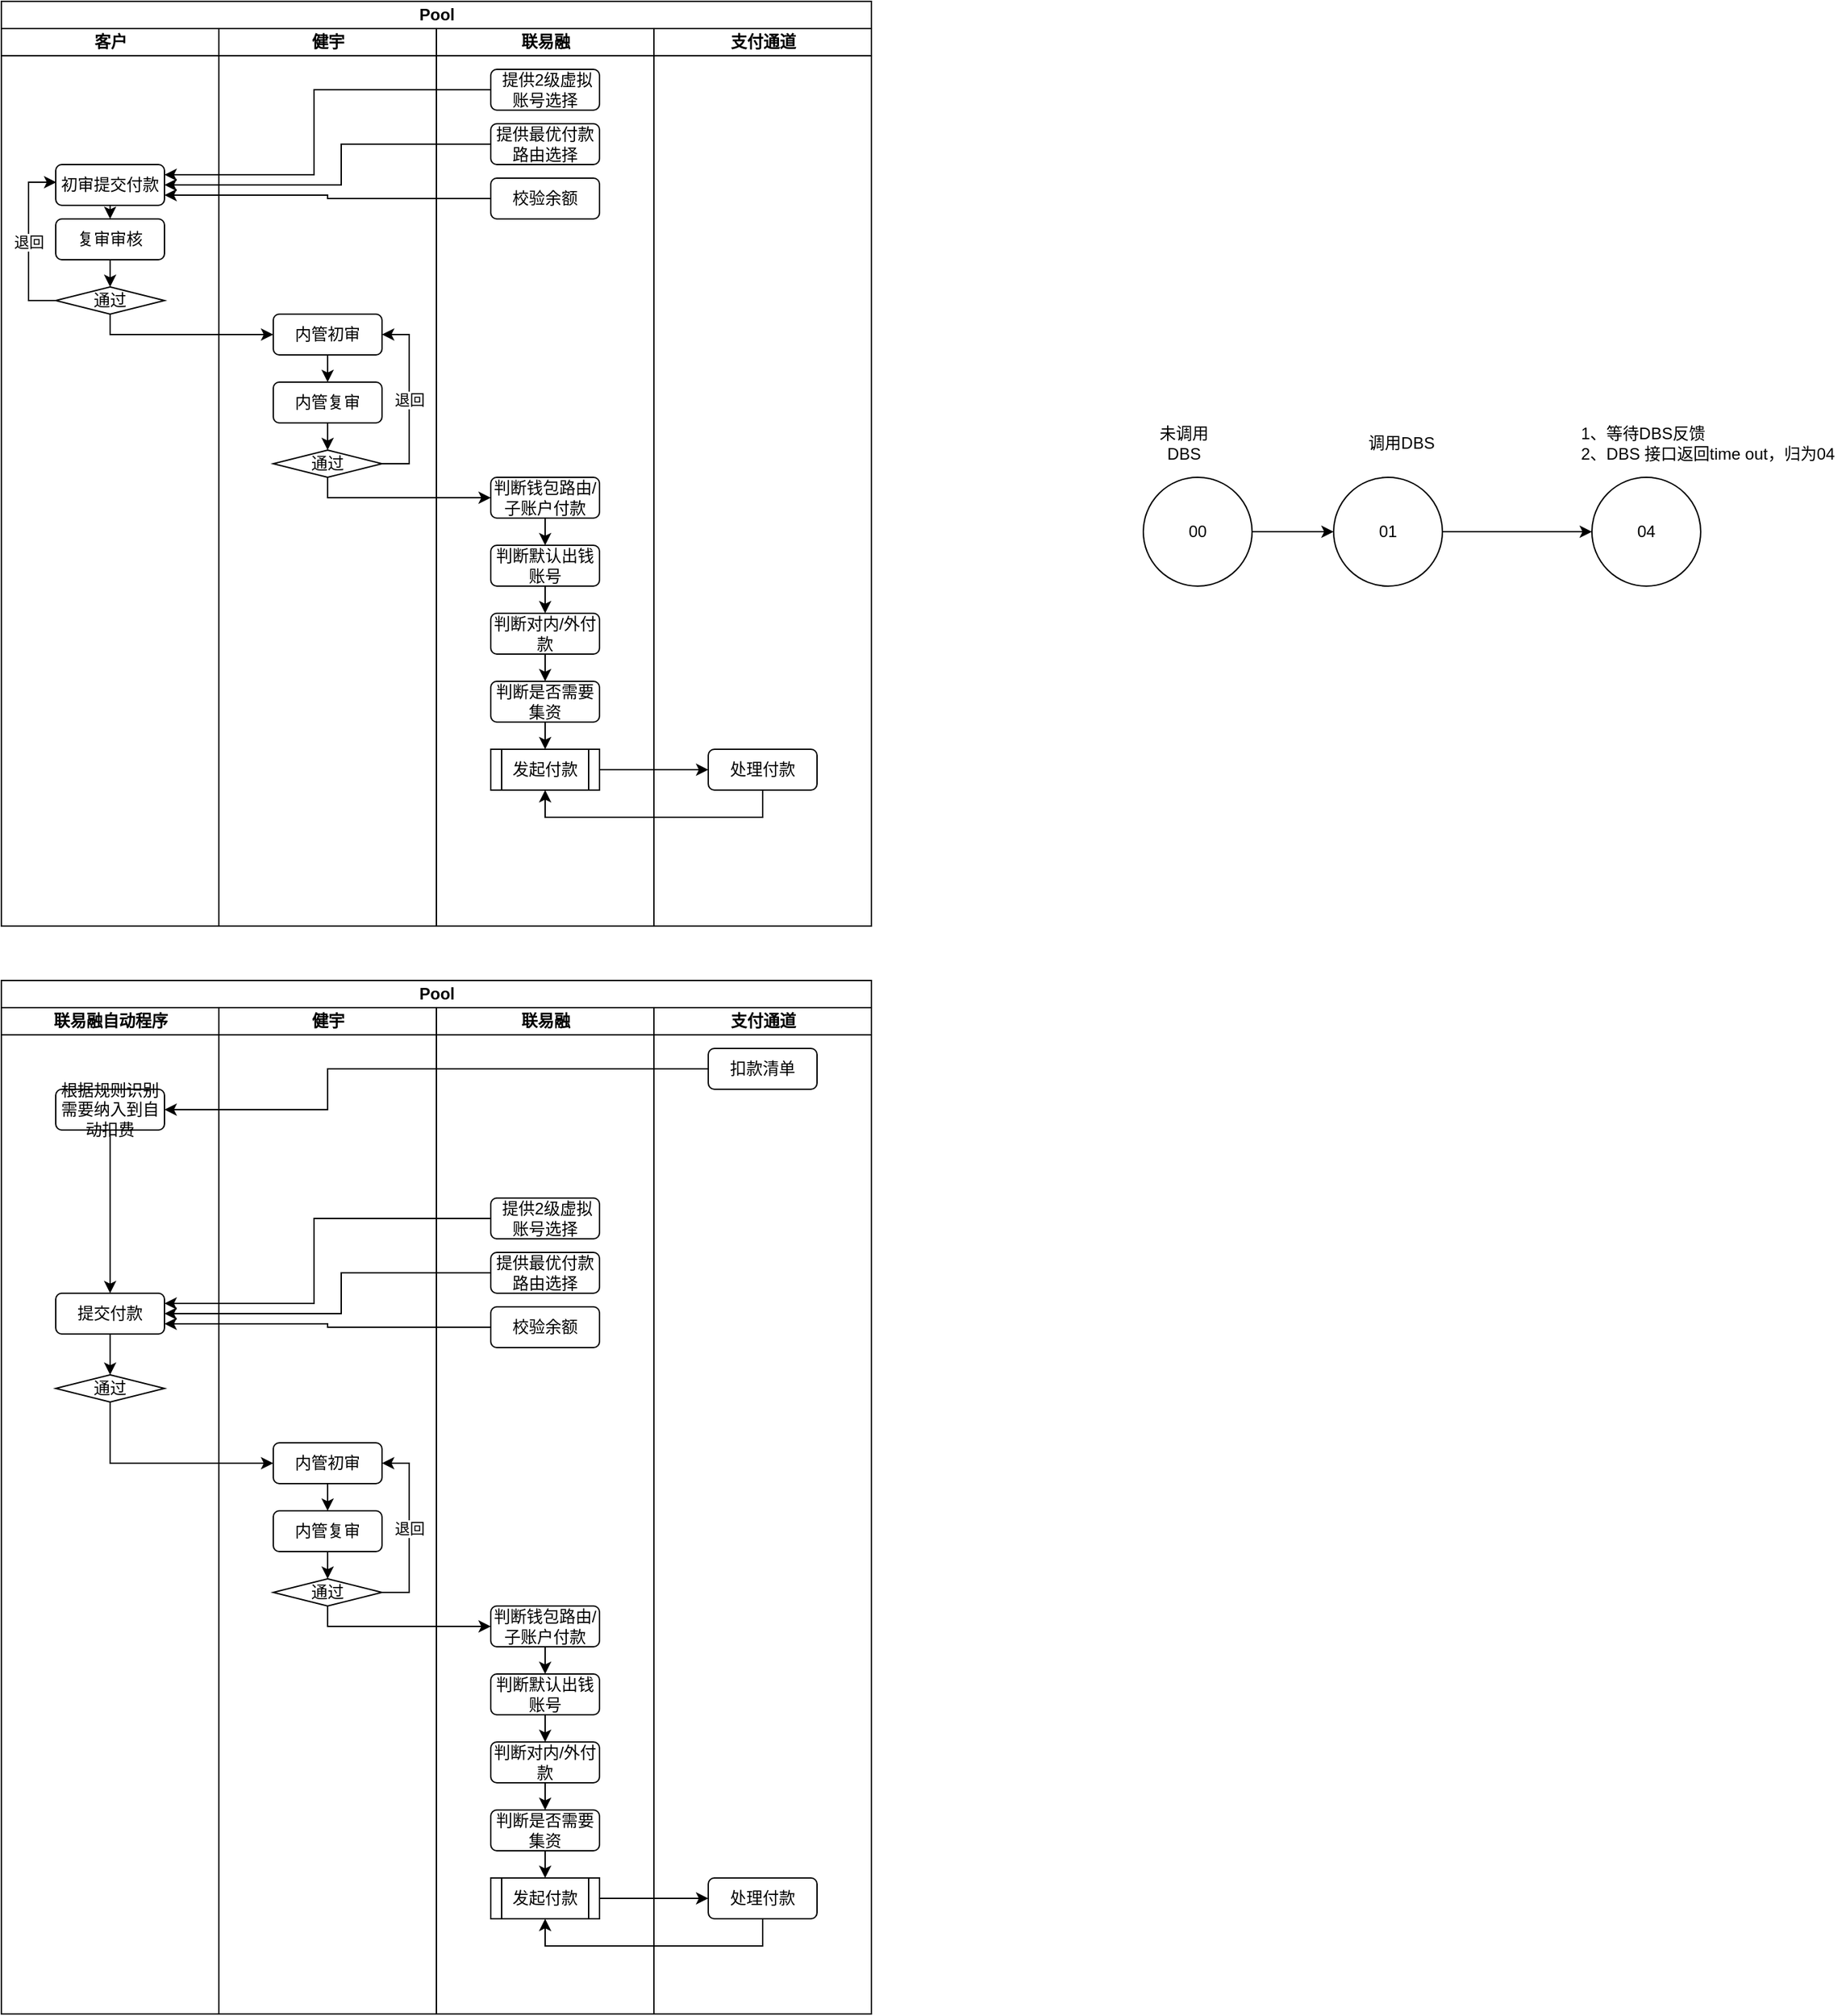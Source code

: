 <mxfile version="21.6.1" type="github">
  <diagram name="第 1 页" id="-03Gn73uHck9jwQGTfGm">
    <mxGraphModel dx="989" dy="557" grid="1" gridSize="10" guides="1" tooltips="1" connect="1" arrows="1" fold="1" page="1" pageScale="1" pageWidth="827" pageHeight="1169" math="0" shadow="0">
      <root>
        <mxCell id="0" />
        <mxCell id="1" parent="0" />
        <mxCell id="CoPd3ULI95kJ3X9n0NOn-1" value="Pool" style="swimlane;childLayout=stackLayout;resizeParent=1;resizeParentMax=0;startSize=20;html=1;" vertex="1" parent="1">
          <mxGeometry x="40.0" y="40" width="640" height="680" as="geometry" />
        </mxCell>
        <mxCell id="CoPd3ULI95kJ3X9n0NOn-2" value="客户" style="swimlane;startSize=20;html=1;" vertex="1" parent="CoPd3ULI95kJ3X9n0NOn-1">
          <mxGeometry y="20" width="160" height="660" as="geometry" />
        </mxCell>
        <mxCell id="CoPd3ULI95kJ3X9n0NOn-46" style="edgeStyle=orthogonalEdgeStyle;rounded=0;orthogonalLoop=1;jettySize=auto;html=1;exitX=0.5;exitY=1;exitDx=0;exitDy=0;entryX=0.5;entryY=0;entryDx=0;entryDy=0;" edge="1" parent="CoPd3ULI95kJ3X9n0NOn-2" source="CoPd3ULI95kJ3X9n0NOn-7" target="CoPd3ULI95kJ3X9n0NOn-31">
          <mxGeometry relative="1" as="geometry" />
        </mxCell>
        <mxCell id="CoPd3ULI95kJ3X9n0NOn-7" value="初审提交付款" style="rounded=1;whiteSpace=wrap;html=1;" vertex="1" parent="CoPd3ULI95kJ3X9n0NOn-2">
          <mxGeometry x="40" y="100" width="80" height="30" as="geometry" />
        </mxCell>
        <mxCell id="CoPd3ULI95kJ3X9n0NOn-11" value="退回" style="edgeStyle=orthogonalEdgeStyle;rounded=0;orthogonalLoop=1;jettySize=auto;html=1;exitX=0;exitY=0.5;exitDx=0;exitDy=0;entryX=0.005;entryY=0.434;entryDx=0;entryDy=0;entryPerimeter=0;" edge="1" parent="CoPd3ULI95kJ3X9n0NOn-2" source="CoPd3ULI95kJ3X9n0NOn-9" target="CoPd3ULI95kJ3X9n0NOn-7">
          <mxGeometry relative="1" as="geometry" />
        </mxCell>
        <mxCell id="CoPd3ULI95kJ3X9n0NOn-9" value="通过" style="rhombus;whiteSpace=wrap;html=1;" vertex="1" parent="CoPd3ULI95kJ3X9n0NOn-2">
          <mxGeometry x="40" y="190" width="80" height="20" as="geometry" />
        </mxCell>
        <mxCell id="CoPd3ULI95kJ3X9n0NOn-31" value="复审审核" style="rounded=1;whiteSpace=wrap;html=1;" vertex="1" parent="CoPd3ULI95kJ3X9n0NOn-2">
          <mxGeometry x="40" y="140" width="80" height="30" as="geometry" />
        </mxCell>
        <mxCell id="CoPd3ULI95kJ3X9n0NOn-10" style="edgeStyle=orthogonalEdgeStyle;rounded=0;orthogonalLoop=1;jettySize=auto;html=1;exitX=0.5;exitY=1;exitDx=0;exitDy=0;entryX=0.5;entryY=0;entryDx=0;entryDy=0;" edge="1" parent="CoPd3ULI95kJ3X9n0NOn-2" source="CoPd3ULI95kJ3X9n0NOn-31" target="CoPd3ULI95kJ3X9n0NOn-9">
          <mxGeometry relative="1" as="geometry">
            <mxPoint x="80.0" y="220" as="sourcePoint" />
          </mxGeometry>
        </mxCell>
        <mxCell id="CoPd3ULI95kJ3X9n0NOn-20" style="edgeStyle=orthogonalEdgeStyle;rounded=0;orthogonalLoop=1;jettySize=auto;html=1;exitX=0.5;exitY=1;exitDx=0;exitDy=0;entryX=0;entryY=0.5;entryDx=0;entryDy=0;" edge="1" parent="CoPd3ULI95kJ3X9n0NOn-1" source="CoPd3ULI95kJ3X9n0NOn-9" target="CoPd3ULI95kJ3X9n0NOn-18">
          <mxGeometry relative="1" as="geometry">
            <Array as="points">
              <mxPoint x="80" y="245" />
            </Array>
          </mxGeometry>
        </mxCell>
        <mxCell id="CoPd3ULI95kJ3X9n0NOn-3" value="健宇" style="swimlane;startSize=20;html=1;" vertex="1" parent="CoPd3ULI95kJ3X9n0NOn-1">
          <mxGeometry x="160" y="20" width="160" height="660" as="geometry" />
        </mxCell>
        <mxCell id="CoPd3ULI95kJ3X9n0NOn-24" style="edgeStyle=orthogonalEdgeStyle;rounded=0;orthogonalLoop=1;jettySize=auto;html=1;exitX=0.5;exitY=1;exitDx=0;exitDy=0;entryX=0.5;entryY=0;entryDx=0;entryDy=0;" edge="1" parent="CoPd3ULI95kJ3X9n0NOn-3" source="CoPd3ULI95kJ3X9n0NOn-18" target="CoPd3ULI95kJ3X9n0NOn-21">
          <mxGeometry relative="1" as="geometry" />
        </mxCell>
        <mxCell id="CoPd3ULI95kJ3X9n0NOn-18" value="内管初审" style="rounded=1;whiteSpace=wrap;html=1;" vertex="1" parent="CoPd3ULI95kJ3X9n0NOn-3">
          <mxGeometry x="40" y="210" width="80" height="30" as="geometry" />
        </mxCell>
        <mxCell id="CoPd3ULI95kJ3X9n0NOn-21" value="内管复审" style="rounded=1;whiteSpace=wrap;html=1;" vertex="1" parent="CoPd3ULI95kJ3X9n0NOn-3">
          <mxGeometry x="40" y="260" width="80" height="30" as="geometry" />
        </mxCell>
        <mxCell id="CoPd3ULI95kJ3X9n0NOn-25" value="退回" style="edgeStyle=orthogonalEdgeStyle;rounded=0;orthogonalLoop=1;jettySize=auto;html=1;exitX=1;exitY=0.5;exitDx=0;exitDy=0;entryX=1;entryY=0.5;entryDx=0;entryDy=0;" edge="1" parent="CoPd3ULI95kJ3X9n0NOn-3" source="CoPd3ULI95kJ3X9n0NOn-22" target="CoPd3ULI95kJ3X9n0NOn-18">
          <mxGeometry relative="1" as="geometry" />
        </mxCell>
        <mxCell id="CoPd3ULI95kJ3X9n0NOn-22" value="通过" style="rhombus;whiteSpace=wrap;html=1;" vertex="1" parent="CoPd3ULI95kJ3X9n0NOn-3">
          <mxGeometry x="40" y="310" width="80" height="20" as="geometry" />
        </mxCell>
        <mxCell id="CoPd3ULI95kJ3X9n0NOn-23" style="edgeStyle=orthogonalEdgeStyle;rounded=0;orthogonalLoop=1;jettySize=auto;html=1;exitX=0.5;exitY=1;exitDx=0;exitDy=0;entryX=0.5;entryY=0;entryDx=0;entryDy=0;" edge="1" parent="CoPd3ULI95kJ3X9n0NOn-3" source="CoPd3ULI95kJ3X9n0NOn-21" target="CoPd3ULI95kJ3X9n0NOn-22">
          <mxGeometry relative="1" as="geometry" />
        </mxCell>
        <mxCell id="CoPd3ULI95kJ3X9n0NOn-4" value="联易融" style="swimlane;startSize=20;html=1;" vertex="1" parent="CoPd3ULI95kJ3X9n0NOn-1">
          <mxGeometry x="320" y="20" width="160" height="660" as="geometry" />
        </mxCell>
        <mxCell id="CoPd3ULI95kJ3X9n0NOn-35" style="edgeStyle=orthogonalEdgeStyle;rounded=0;orthogonalLoop=1;jettySize=auto;html=1;exitX=0.5;exitY=1;exitDx=0;exitDy=0;entryX=0.5;entryY=0;entryDx=0;entryDy=0;" edge="1" parent="CoPd3ULI95kJ3X9n0NOn-4" source="CoPd3ULI95kJ3X9n0NOn-28" target="CoPd3ULI95kJ3X9n0NOn-34">
          <mxGeometry relative="1" as="geometry" />
        </mxCell>
        <mxCell id="CoPd3ULI95kJ3X9n0NOn-28" value="判断钱包路由/子账户付款" style="rounded=1;whiteSpace=wrap;html=1;" vertex="1" parent="CoPd3ULI95kJ3X9n0NOn-4">
          <mxGeometry x="40" y="330" width="80" height="30" as="geometry" />
        </mxCell>
        <mxCell id="CoPd3ULI95kJ3X9n0NOn-37" style="edgeStyle=orthogonalEdgeStyle;rounded=0;orthogonalLoop=1;jettySize=auto;html=1;exitX=0.5;exitY=1;exitDx=0;exitDy=0;entryX=0.5;entryY=0;entryDx=0;entryDy=0;" edge="1" parent="CoPd3ULI95kJ3X9n0NOn-4" source="CoPd3ULI95kJ3X9n0NOn-34" target="CoPd3ULI95kJ3X9n0NOn-36">
          <mxGeometry relative="1" as="geometry" />
        </mxCell>
        <mxCell id="CoPd3ULI95kJ3X9n0NOn-34" value="判断默认出钱账号" style="rounded=1;whiteSpace=wrap;html=1;" vertex="1" parent="CoPd3ULI95kJ3X9n0NOn-4">
          <mxGeometry x="40" y="380" width="80" height="30" as="geometry" />
        </mxCell>
        <mxCell id="CoPd3ULI95kJ3X9n0NOn-47" style="edgeStyle=orthogonalEdgeStyle;rounded=0;orthogonalLoop=1;jettySize=auto;html=1;exitX=0.5;exitY=1;exitDx=0;exitDy=0;entryX=0.5;entryY=0;entryDx=0;entryDy=0;" edge="1" parent="CoPd3ULI95kJ3X9n0NOn-4" source="CoPd3ULI95kJ3X9n0NOn-36" target="CoPd3ULI95kJ3X9n0NOn-38">
          <mxGeometry relative="1" as="geometry" />
        </mxCell>
        <mxCell id="CoPd3ULI95kJ3X9n0NOn-36" value="判断对内/外付款" style="rounded=1;whiteSpace=wrap;html=1;" vertex="1" parent="CoPd3ULI95kJ3X9n0NOn-4">
          <mxGeometry x="40" y="430" width="80" height="30" as="geometry" />
        </mxCell>
        <mxCell id="CoPd3ULI95kJ3X9n0NOn-61" style="edgeStyle=orthogonalEdgeStyle;rounded=0;orthogonalLoop=1;jettySize=auto;html=1;exitX=0.5;exitY=1;exitDx=0;exitDy=0;entryX=0.5;entryY=0;entryDx=0;entryDy=0;" edge="1" parent="CoPd3ULI95kJ3X9n0NOn-4" source="CoPd3ULI95kJ3X9n0NOn-38" target="CoPd3ULI95kJ3X9n0NOn-60">
          <mxGeometry relative="1" as="geometry" />
        </mxCell>
        <mxCell id="CoPd3ULI95kJ3X9n0NOn-38" value="判断是否需要集资" style="rounded=1;whiteSpace=wrap;html=1;" vertex="1" parent="CoPd3ULI95kJ3X9n0NOn-4">
          <mxGeometry x="40" y="480" width="80" height="30" as="geometry" />
        </mxCell>
        <mxCell id="CoPd3ULI95kJ3X9n0NOn-39" value="&amp;nbsp;提供2级虚拟账号选择" style="rounded=1;whiteSpace=wrap;html=1;" vertex="1" parent="CoPd3ULI95kJ3X9n0NOn-4">
          <mxGeometry x="40" y="30" width="80" height="30" as="geometry" />
        </mxCell>
        <mxCell id="CoPd3ULI95kJ3X9n0NOn-41" value="提供最优付款路由选择" style="rounded=1;whiteSpace=wrap;html=1;" vertex="1" parent="CoPd3ULI95kJ3X9n0NOn-4">
          <mxGeometry x="40" y="70" width="80" height="30" as="geometry" />
        </mxCell>
        <mxCell id="CoPd3ULI95kJ3X9n0NOn-44" value="校验余额" style="rounded=1;whiteSpace=wrap;html=1;" vertex="1" parent="CoPd3ULI95kJ3X9n0NOn-4">
          <mxGeometry x="40" y="110" width="80" height="30" as="geometry" />
        </mxCell>
        <mxCell id="CoPd3ULI95kJ3X9n0NOn-64" style="edgeStyle=orthogonalEdgeStyle;rounded=0;orthogonalLoop=1;jettySize=auto;html=1;exitX=1;exitY=0.5;exitDx=0;exitDy=0;" edge="1" parent="CoPd3ULI95kJ3X9n0NOn-4" source="CoPd3ULI95kJ3X9n0NOn-60">
          <mxGeometry relative="1" as="geometry">
            <mxPoint x="200.0" y="545" as="targetPoint" />
          </mxGeometry>
        </mxCell>
        <mxCell id="CoPd3ULI95kJ3X9n0NOn-60" value="发起付款" style="shape=process;whiteSpace=wrap;html=1;backgroundOutline=1;" vertex="1" parent="CoPd3ULI95kJ3X9n0NOn-4">
          <mxGeometry x="40" y="530" width="80" height="30" as="geometry" />
        </mxCell>
        <mxCell id="CoPd3ULI95kJ3X9n0NOn-5" value="支付通道" style="swimlane;startSize=20;html=1;" vertex="1" parent="CoPd3ULI95kJ3X9n0NOn-1">
          <mxGeometry x="480" y="20" width="160" height="660" as="geometry" />
        </mxCell>
        <mxCell id="CoPd3ULI95kJ3X9n0NOn-63" value="处理付款" style="rounded=1;whiteSpace=wrap;html=1;" vertex="1" parent="CoPd3ULI95kJ3X9n0NOn-5">
          <mxGeometry x="40" y="530" width="80" height="30" as="geometry" />
        </mxCell>
        <mxCell id="CoPd3ULI95kJ3X9n0NOn-27" style="edgeStyle=orthogonalEdgeStyle;rounded=0;orthogonalLoop=1;jettySize=auto;html=1;exitX=0.5;exitY=1;exitDx=0;exitDy=0;entryX=0;entryY=0.5;entryDx=0;entryDy=0;" edge="1" parent="CoPd3ULI95kJ3X9n0NOn-1" source="CoPd3ULI95kJ3X9n0NOn-22" target="CoPd3ULI95kJ3X9n0NOn-28">
          <mxGeometry relative="1" as="geometry">
            <mxPoint x="360" y="415.5" as="targetPoint" />
            <Array as="points">
              <mxPoint x="240" y="365" />
            </Array>
          </mxGeometry>
        </mxCell>
        <mxCell id="CoPd3ULI95kJ3X9n0NOn-42" style="edgeStyle=orthogonalEdgeStyle;rounded=0;orthogonalLoop=1;jettySize=auto;html=1;exitX=0;exitY=0.5;exitDx=0;exitDy=0;entryX=1;entryY=0.25;entryDx=0;entryDy=0;" edge="1" parent="CoPd3ULI95kJ3X9n0NOn-1" source="CoPd3ULI95kJ3X9n0NOn-39" target="CoPd3ULI95kJ3X9n0NOn-7">
          <mxGeometry relative="1" as="geometry">
            <Array as="points">
              <mxPoint x="230" y="65" />
              <mxPoint x="230" y="128" />
            </Array>
          </mxGeometry>
        </mxCell>
        <mxCell id="CoPd3ULI95kJ3X9n0NOn-43" style="edgeStyle=orthogonalEdgeStyle;rounded=0;orthogonalLoop=1;jettySize=auto;html=1;exitX=0;exitY=0.5;exitDx=0;exitDy=0;entryX=1;entryY=0.5;entryDx=0;entryDy=0;" edge="1" parent="CoPd3ULI95kJ3X9n0NOn-1" source="CoPd3ULI95kJ3X9n0NOn-41" target="CoPd3ULI95kJ3X9n0NOn-7">
          <mxGeometry relative="1" as="geometry">
            <Array as="points">
              <mxPoint x="250" y="105" />
              <mxPoint x="250" y="135" />
            </Array>
          </mxGeometry>
        </mxCell>
        <mxCell id="CoPd3ULI95kJ3X9n0NOn-45" style="edgeStyle=orthogonalEdgeStyle;rounded=0;orthogonalLoop=1;jettySize=auto;html=1;exitX=0;exitY=0.5;exitDx=0;exitDy=0;entryX=1;entryY=0.75;entryDx=0;entryDy=0;" edge="1" parent="CoPd3ULI95kJ3X9n0NOn-1" source="CoPd3ULI95kJ3X9n0NOn-44" target="CoPd3ULI95kJ3X9n0NOn-7">
          <mxGeometry relative="1" as="geometry" />
        </mxCell>
        <mxCell id="CoPd3ULI95kJ3X9n0NOn-65" style="edgeStyle=orthogonalEdgeStyle;rounded=0;orthogonalLoop=1;jettySize=auto;html=1;exitX=0.5;exitY=1;exitDx=0;exitDy=0;entryX=0.5;entryY=1;entryDx=0;entryDy=0;" edge="1" parent="CoPd3ULI95kJ3X9n0NOn-1" source="CoPd3ULI95kJ3X9n0NOn-63" target="CoPd3ULI95kJ3X9n0NOn-60">
          <mxGeometry relative="1" as="geometry" />
        </mxCell>
        <mxCell id="CoPd3ULI95kJ3X9n0NOn-50" style="edgeStyle=orthogonalEdgeStyle;rounded=0;orthogonalLoop=1;jettySize=auto;html=1;exitX=1;exitY=0.5;exitDx=0;exitDy=0;entryX=0;entryY=0.5;entryDx=0;entryDy=0;" edge="1" parent="1" source="CoPd3ULI95kJ3X9n0NOn-48" target="CoPd3ULI95kJ3X9n0NOn-49">
          <mxGeometry relative="1" as="geometry" />
        </mxCell>
        <mxCell id="CoPd3ULI95kJ3X9n0NOn-48" value="01" style="ellipse;whiteSpace=wrap;html=1;aspect=fixed;" vertex="1" parent="1">
          <mxGeometry x="1020" y="390" width="80" height="80" as="geometry" />
        </mxCell>
        <mxCell id="CoPd3ULI95kJ3X9n0NOn-49" value="04" style="ellipse;whiteSpace=wrap;html=1;aspect=fixed;" vertex="1" parent="1">
          <mxGeometry x="1210" y="390" width="80" height="80" as="geometry" />
        </mxCell>
        <mxCell id="CoPd3ULI95kJ3X9n0NOn-55" style="edgeStyle=orthogonalEdgeStyle;rounded=0;orthogonalLoop=1;jettySize=auto;html=1;exitX=1;exitY=0.5;exitDx=0;exitDy=0;entryX=0;entryY=0.5;entryDx=0;entryDy=0;" edge="1" parent="1" source="CoPd3ULI95kJ3X9n0NOn-51" target="CoPd3ULI95kJ3X9n0NOn-48">
          <mxGeometry relative="1" as="geometry" />
        </mxCell>
        <mxCell id="CoPd3ULI95kJ3X9n0NOn-51" value="00" style="ellipse;whiteSpace=wrap;html=1;aspect=fixed;" vertex="1" parent="1">
          <mxGeometry x="880" y="390" width="80" height="80" as="geometry" />
        </mxCell>
        <mxCell id="CoPd3ULI95kJ3X9n0NOn-52" value="未调用DBS" style="text;html=1;strokeColor=none;fillColor=none;align=center;verticalAlign=middle;whiteSpace=wrap;rounded=0;" vertex="1" parent="1">
          <mxGeometry x="880" y="350" width="60" height="30" as="geometry" />
        </mxCell>
        <mxCell id="CoPd3ULI95kJ3X9n0NOn-53" value="调用DBS" style="text;html=1;strokeColor=none;fillColor=none;align=center;verticalAlign=middle;whiteSpace=wrap;rounded=0;" vertex="1" parent="1">
          <mxGeometry x="1040" y="350" width="60" height="30" as="geometry" />
        </mxCell>
        <mxCell id="CoPd3ULI95kJ3X9n0NOn-54" value="1、等待DBS反馈&lt;br&gt;2、DBS 接口返回time out，归为04" style="text;html=1;strokeColor=none;fillColor=none;align=left;verticalAlign=middle;whiteSpace=wrap;rounded=0;" vertex="1" parent="1">
          <mxGeometry x="1200" y="350" width="190" height="30" as="geometry" />
        </mxCell>
        <mxCell id="CoPd3ULI95kJ3X9n0NOn-66" value="Pool" style="swimlane;childLayout=stackLayout;resizeParent=1;resizeParentMax=0;startSize=20;html=1;" vertex="1" parent="1">
          <mxGeometry x="40.0" y="760" width="640" height="760" as="geometry" />
        </mxCell>
        <mxCell id="CoPd3ULI95kJ3X9n0NOn-74" style="edgeStyle=orthogonalEdgeStyle;rounded=0;orthogonalLoop=1;jettySize=auto;html=1;exitX=0.5;exitY=1;exitDx=0;exitDy=0;entryX=0;entryY=0.5;entryDx=0;entryDy=0;" edge="1" parent="CoPd3ULI95kJ3X9n0NOn-66" source="CoPd3ULI95kJ3X9n0NOn-71" target="CoPd3ULI95kJ3X9n0NOn-77">
          <mxGeometry relative="1" as="geometry">
            <Array as="points">
              <mxPoint x="80" y="355" />
            </Array>
          </mxGeometry>
        </mxCell>
        <mxCell id="CoPd3ULI95kJ3X9n0NOn-98" style="edgeStyle=orthogonalEdgeStyle;rounded=0;orthogonalLoop=1;jettySize=auto;html=1;exitX=0.5;exitY=1;exitDx=0;exitDy=0;entryX=0;entryY=0.5;entryDx=0;entryDy=0;" edge="1" parent="CoPd3ULI95kJ3X9n0NOn-66" source="CoPd3ULI95kJ3X9n0NOn-80" target="CoPd3ULI95kJ3X9n0NOn-84">
          <mxGeometry relative="1" as="geometry">
            <mxPoint x="360" y="525.5" as="targetPoint" />
            <Array as="points">
              <mxPoint x="240" y="475" />
            </Array>
          </mxGeometry>
        </mxCell>
        <mxCell id="CoPd3ULI95kJ3X9n0NOn-99" style="edgeStyle=orthogonalEdgeStyle;rounded=0;orthogonalLoop=1;jettySize=auto;html=1;exitX=0;exitY=0.5;exitDx=0;exitDy=0;entryX=1;entryY=0.25;entryDx=0;entryDy=0;" edge="1" parent="CoPd3ULI95kJ3X9n0NOn-66" source="CoPd3ULI95kJ3X9n0NOn-91" target="CoPd3ULI95kJ3X9n0NOn-69">
          <mxGeometry relative="1" as="geometry">
            <Array as="points">
              <mxPoint x="230" y="175" />
              <mxPoint x="230" y="238" />
            </Array>
          </mxGeometry>
        </mxCell>
        <mxCell id="CoPd3ULI95kJ3X9n0NOn-100" style="edgeStyle=orthogonalEdgeStyle;rounded=0;orthogonalLoop=1;jettySize=auto;html=1;exitX=0;exitY=0.5;exitDx=0;exitDy=0;entryX=1;entryY=0.5;entryDx=0;entryDy=0;" edge="1" parent="CoPd3ULI95kJ3X9n0NOn-66" source="CoPd3ULI95kJ3X9n0NOn-92" target="CoPd3ULI95kJ3X9n0NOn-69">
          <mxGeometry relative="1" as="geometry">
            <Array as="points">
              <mxPoint x="250" y="215" />
              <mxPoint x="250" y="245" />
            </Array>
          </mxGeometry>
        </mxCell>
        <mxCell id="CoPd3ULI95kJ3X9n0NOn-101" style="edgeStyle=orthogonalEdgeStyle;rounded=0;orthogonalLoop=1;jettySize=auto;html=1;exitX=0;exitY=0.5;exitDx=0;exitDy=0;entryX=1;entryY=0.75;entryDx=0;entryDy=0;" edge="1" parent="CoPd3ULI95kJ3X9n0NOn-66" source="CoPd3ULI95kJ3X9n0NOn-93" target="CoPd3ULI95kJ3X9n0NOn-69">
          <mxGeometry relative="1" as="geometry" />
        </mxCell>
        <mxCell id="CoPd3ULI95kJ3X9n0NOn-102" style="edgeStyle=orthogonalEdgeStyle;rounded=0;orthogonalLoop=1;jettySize=auto;html=1;exitX=0.5;exitY=1;exitDx=0;exitDy=0;entryX=0.5;entryY=1;entryDx=0;entryDy=0;" edge="1" parent="CoPd3ULI95kJ3X9n0NOn-66" source="CoPd3ULI95kJ3X9n0NOn-97" target="CoPd3ULI95kJ3X9n0NOn-95">
          <mxGeometry relative="1" as="geometry" />
        </mxCell>
        <mxCell id="CoPd3ULI95kJ3X9n0NOn-67" value="联易融自动程序" style="swimlane;startSize=20;html=1;" vertex="1" parent="CoPd3ULI95kJ3X9n0NOn-66">
          <mxGeometry y="20" width="160" height="740" as="geometry" />
        </mxCell>
        <mxCell id="CoPd3ULI95kJ3X9n0NOn-108" style="edgeStyle=orthogonalEdgeStyle;rounded=0;orthogonalLoop=1;jettySize=auto;html=1;exitX=0.5;exitY=1;exitDx=0;exitDy=0;entryX=0.5;entryY=0;entryDx=0;entryDy=0;" edge="1" parent="CoPd3ULI95kJ3X9n0NOn-67" source="CoPd3ULI95kJ3X9n0NOn-69" target="CoPd3ULI95kJ3X9n0NOn-71">
          <mxGeometry relative="1" as="geometry" />
        </mxCell>
        <mxCell id="CoPd3ULI95kJ3X9n0NOn-69" value="提交付款" style="rounded=1;whiteSpace=wrap;html=1;" vertex="1" parent="CoPd3ULI95kJ3X9n0NOn-67">
          <mxGeometry x="40" y="210" width="80" height="30" as="geometry" />
        </mxCell>
        <mxCell id="CoPd3ULI95kJ3X9n0NOn-71" value="通过" style="rhombus;whiteSpace=wrap;html=1;" vertex="1" parent="CoPd3ULI95kJ3X9n0NOn-67">
          <mxGeometry x="40" y="270" width="80" height="20" as="geometry" />
        </mxCell>
        <mxCell id="CoPd3ULI95kJ3X9n0NOn-107" style="edgeStyle=orthogonalEdgeStyle;rounded=0;orthogonalLoop=1;jettySize=auto;html=1;exitX=0.5;exitY=1;exitDx=0;exitDy=0;entryX=0.5;entryY=0;entryDx=0;entryDy=0;" edge="1" parent="CoPd3ULI95kJ3X9n0NOn-67" source="CoPd3ULI95kJ3X9n0NOn-104" target="CoPd3ULI95kJ3X9n0NOn-69">
          <mxGeometry relative="1" as="geometry" />
        </mxCell>
        <mxCell id="CoPd3ULI95kJ3X9n0NOn-104" value="根据规则识别需要纳入到自动扣费" style="rounded=1;whiteSpace=wrap;html=1;" vertex="1" parent="CoPd3ULI95kJ3X9n0NOn-67">
          <mxGeometry x="40" y="60" width="80" height="30" as="geometry" />
        </mxCell>
        <mxCell id="CoPd3ULI95kJ3X9n0NOn-75" value="健宇" style="swimlane;startSize=20;html=1;" vertex="1" parent="CoPd3ULI95kJ3X9n0NOn-66">
          <mxGeometry x="160" y="20" width="160" height="740" as="geometry" />
        </mxCell>
        <mxCell id="CoPd3ULI95kJ3X9n0NOn-76" style="edgeStyle=orthogonalEdgeStyle;rounded=0;orthogonalLoop=1;jettySize=auto;html=1;exitX=0.5;exitY=1;exitDx=0;exitDy=0;entryX=0.5;entryY=0;entryDx=0;entryDy=0;" edge="1" parent="CoPd3ULI95kJ3X9n0NOn-75" source="CoPd3ULI95kJ3X9n0NOn-77" target="CoPd3ULI95kJ3X9n0NOn-78">
          <mxGeometry relative="1" as="geometry" />
        </mxCell>
        <mxCell id="CoPd3ULI95kJ3X9n0NOn-77" value="内管初审" style="rounded=1;whiteSpace=wrap;html=1;" vertex="1" parent="CoPd3ULI95kJ3X9n0NOn-75">
          <mxGeometry x="40" y="320" width="80" height="30" as="geometry" />
        </mxCell>
        <mxCell id="CoPd3ULI95kJ3X9n0NOn-78" value="内管复审" style="rounded=1;whiteSpace=wrap;html=1;" vertex="1" parent="CoPd3ULI95kJ3X9n0NOn-75">
          <mxGeometry x="40" y="370" width="80" height="30" as="geometry" />
        </mxCell>
        <mxCell id="CoPd3ULI95kJ3X9n0NOn-79" value="退回" style="edgeStyle=orthogonalEdgeStyle;rounded=0;orthogonalLoop=1;jettySize=auto;html=1;exitX=1;exitY=0.5;exitDx=0;exitDy=0;entryX=1;entryY=0.5;entryDx=0;entryDy=0;" edge="1" parent="CoPd3ULI95kJ3X9n0NOn-75" source="CoPd3ULI95kJ3X9n0NOn-80" target="CoPd3ULI95kJ3X9n0NOn-77">
          <mxGeometry relative="1" as="geometry" />
        </mxCell>
        <mxCell id="CoPd3ULI95kJ3X9n0NOn-80" value="通过" style="rhombus;whiteSpace=wrap;html=1;" vertex="1" parent="CoPd3ULI95kJ3X9n0NOn-75">
          <mxGeometry x="40" y="420" width="80" height="20" as="geometry" />
        </mxCell>
        <mxCell id="CoPd3ULI95kJ3X9n0NOn-81" style="edgeStyle=orthogonalEdgeStyle;rounded=0;orthogonalLoop=1;jettySize=auto;html=1;exitX=0.5;exitY=1;exitDx=0;exitDy=0;entryX=0.5;entryY=0;entryDx=0;entryDy=0;" edge="1" parent="CoPd3ULI95kJ3X9n0NOn-75" source="CoPd3ULI95kJ3X9n0NOn-78" target="CoPd3ULI95kJ3X9n0NOn-80">
          <mxGeometry relative="1" as="geometry" />
        </mxCell>
        <mxCell id="CoPd3ULI95kJ3X9n0NOn-82" value="联易融" style="swimlane;startSize=20;html=1;" vertex="1" parent="CoPd3ULI95kJ3X9n0NOn-66">
          <mxGeometry x="320" y="20" width="160" height="740" as="geometry" />
        </mxCell>
        <mxCell id="CoPd3ULI95kJ3X9n0NOn-83" style="edgeStyle=orthogonalEdgeStyle;rounded=0;orthogonalLoop=1;jettySize=auto;html=1;exitX=0.5;exitY=1;exitDx=0;exitDy=0;entryX=0.5;entryY=0;entryDx=0;entryDy=0;" edge="1" parent="CoPd3ULI95kJ3X9n0NOn-82" source="CoPd3ULI95kJ3X9n0NOn-84" target="CoPd3ULI95kJ3X9n0NOn-86">
          <mxGeometry relative="1" as="geometry" />
        </mxCell>
        <mxCell id="CoPd3ULI95kJ3X9n0NOn-84" value="判断钱包路由/子账户付款" style="rounded=1;whiteSpace=wrap;html=1;" vertex="1" parent="CoPd3ULI95kJ3X9n0NOn-82">
          <mxGeometry x="40" y="440" width="80" height="30" as="geometry" />
        </mxCell>
        <mxCell id="CoPd3ULI95kJ3X9n0NOn-85" style="edgeStyle=orthogonalEdgeStyle;rounded=0;orthogonalLoop=1;jettySize=auto;html=1;exitX=0.5;exitY=1;exitDx=0;exitDy=0;entryX=0.5;entryY=0;entryDx=0;entryDy=0;" edge="1" parent="CoPd3ULI95kJ3X9n0NOn-82" source="CoPd3ULI95kJ3X9n0NOn-86" target="CoPd3ULI95kJ3X9n0NOn-88">
          <mxGeometry relative="1" as="geometry" />
        </mxCell>
        <mxCell id="CoPd3ULI95kJ3X9n0NOn-86" value="判断默认出钱账号" style="rounded=1;whiteSpace=wrap;html=1;" vertex="1" parent="CoPd3ULI95kJ3X9n0NOn-82">
          <mxGeometry x="40" y="490" width="80" height="30" as="geometry" />
        </mxCell>
        <mxCell id="CoPd3ULI95kJ3X9n0NOn-87" style="edgeStyle=orthogonalEdgeStyle;rounded=0;orthogonalLoop=1;jettySize=auto;html=1;exitX=0.5;exitY=1;exitDx=0;exitDy=0;entryX=0.5;entryY=0;entryDx=0;entryDy=0;" edge="1" parent="CoPd3ULI95kJ3X9n0NOn-82" source="CoPd3ULI95kJ3X9n0NOn-88" target="CoPd3ULI95kJ3X9n0NOn-90">
          <mxGeometry relative="1" as="geometry" />
        </mxCell>
        <mxCell id="CoPd3ULI95kJ3X9n0NOn-88" value="判断对内/外付款" style="rounded=1;whiteSpace=wrap;html=1;" vertex="1" parent="CoPd3ULI95kJ3X9n0NOn-82">
          <mxGeometry x="40" y="540" width="80" height="30" as="geometry" />
        </mxCell>
        <mxCell id="CoPd3ULI95kJ3X9n0NOn-89" style="edgeStyle=orthogonalEdgeStyle;rounded=0;orthogonalLoop=1;jettySize=auto;html=1;exitX=0.5;exitY=1;exitDx=0;exitDy=0;entryX=0.5;entryY=0;entryDx=0;entryDy=0;" edge="1" parent="CoPd3ULI95kJ3X9n0NOn-82" source="CoPd3ULI95kJ3X9n0NOn-90" target="CoPd3ULI95kJ3X9n0NOn-95">
          <mxGeometry relative="1" as="geometry" />
        </mxCell>
        <mxCell id="CoPd3ULI95kJ3X9n0NOn-90" value="判断是否需要集资" style="rounded=1;whiteSpace=wrap;html=1;" vertex="1" parent="CoPd3ULI95kJ3X9n0NOn-82">
          <mxGeometry x="40" y="590" width="80" height="30" as="geometry" />
        </mxCell>
        <mxCell id="CoPd3ULI95kJ3X9n0NOn-91" value="&amp;nbsp;提供2级虚拟账号选择" style="rounded=1;whiteSpace=wrap;html=1;" vertex="1" parent="CoPd3ULI95kJ3X9n0NOn-82">
          <mxGeometry x="40" y="140" width="80" height="30" as="geometry" />
        </mxCell>
        <mxCell id="CoPd3ULI95kJ3X9n0NOn-92" value="提供最优付款路由选择" style="rounded=1;whiteSpace=wrap;html=1;" vertex="1" parent="CoPd3ULI95kJ3X9n0NOn-82">
          <mxGeometry x="40" y="180" width="80" height="30" as="geometry" />
        </mxCell>
        <mxCell id="CoPd3ULI95kJ3X9n0NOn-93" value="校验余额" style="rounded=1;whiteSpace=wrap;html=1;" vertex="1" parent="CoPd3ULI95kJ3X9n0NOn-82">
          <mxGeometry x="40" y="220" width="80" height="30" as="geometry" />
        </mxCell>
        <mxCell id="CoPd3ULI95kJ3X9n0NOn-94" style="edgeStyle=orthogonalEdgeStyle;rounded=0;orthogonalLoop=1;jettySize=auto;html=1;exitX=1;exitY=0.5;exitDx=0;exitDy=0;" edge="1" parent="CoPd3ULI95kJ3X9n0NOn-82" source="CoPd3ULI95kJ3X9n0NOn-95">
          <mxGeometry relative="1" as="geometry">
            <mxPoint x="200.0" y="655" as="targetPoint" />
          </mxGeometry>
        </mxCell>
        <mxCell id="CoPd3ULI95kJ3X9n0NOn-95" value="发起付款" style="shape=process;whiteSpace=wrap;html=1;backgroundOutline=1;" vertex="1" parent="CoPd3ULI95kJ3X9n0NOn-82">
          <mxGeometry x="40" y="640" width="80" height="30" as="geometry" />
        </mxCell>
        <mxCell id="CoPd3ULI95kJ3X9n0NOn-96" value="支付通道" style="swimlane;startSize=20;html=1;" vertex="1" parent="CoPd3ULI95kJ3X9n0NOn-66">
          <mxGeometry x="480" y="20" width="160" height="740" as="geometry" />
        </mxCell>
        <mxCell id="CoPd3ULI95kJ3X9n0NOn-97" value="处理付款" style="rounded=1;whiteSpace=wrap;html=1;" vertex="1" parent="CoPd3ULI95kJ3X9n0NOn-96">
          <mxGeometry x="40" y="640" width="80" height="30" as="geometry" />
        </mxCell>
        <mxCell id="CoPd3ULI95kJ3X9n0NOn-103" value="扣款清单" style="rounded=1;whiteSpace=wrap;html=1;" vertex="1" parent="CoPd3ULI95kJ3X9n0NOn-96">
          <mxGeometry x="40" y="30" width="80" height="30" as="geometry" />
        </mxCell>
        <mxCell id="CoPd3ULI95kJ3X9n0NOn-106" style="edgeStyle=orthogonalEdgeStyle;rounded=0;orthogonalLoop=1;jettySize=auto;html=1;exitX=0;exitY=0.5;exitDx=0;exitDy=0;entryX=1;entryY=0.5;entryDx=0;entryDy=0;" edge="1" parent="CoPd3ULI95kJ3X9n0NOn-66" source="CoPd3ULI95kJ3X9n0NOn-103" target="CoPd3ULI95kJ3X9n0NOn-104">
          <mxGeometry relative="1" as="geometry">
            <Array as="points">
              <mxPoint x="240" y="65" />
              <mxPoint x="240" y="95" />
            </Array>
          </mxGeometry>
        </mxCell>
      </root>
    </mxGraphModel>
  </diagram>
</mxfile>
